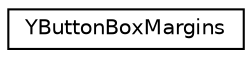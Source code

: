 digraph "Graphical Class Hierarchy"
{
 // LATEX_PDF_SIZE
  edge [fontname="Helvetica",fontsize="10",labelfontname="Helvetica",labelfontsize="10"];
  node [fontname="Helvetica",fontsize="10",shape=record];
  rankdir="LR";
  Node0 [label="YButtonBoxMargins",height=0.2,width=0.4,color="black", fillcolor="white", style="filled",URL="$structYButtonBoxMargins.html",tooltip=" "];
}
